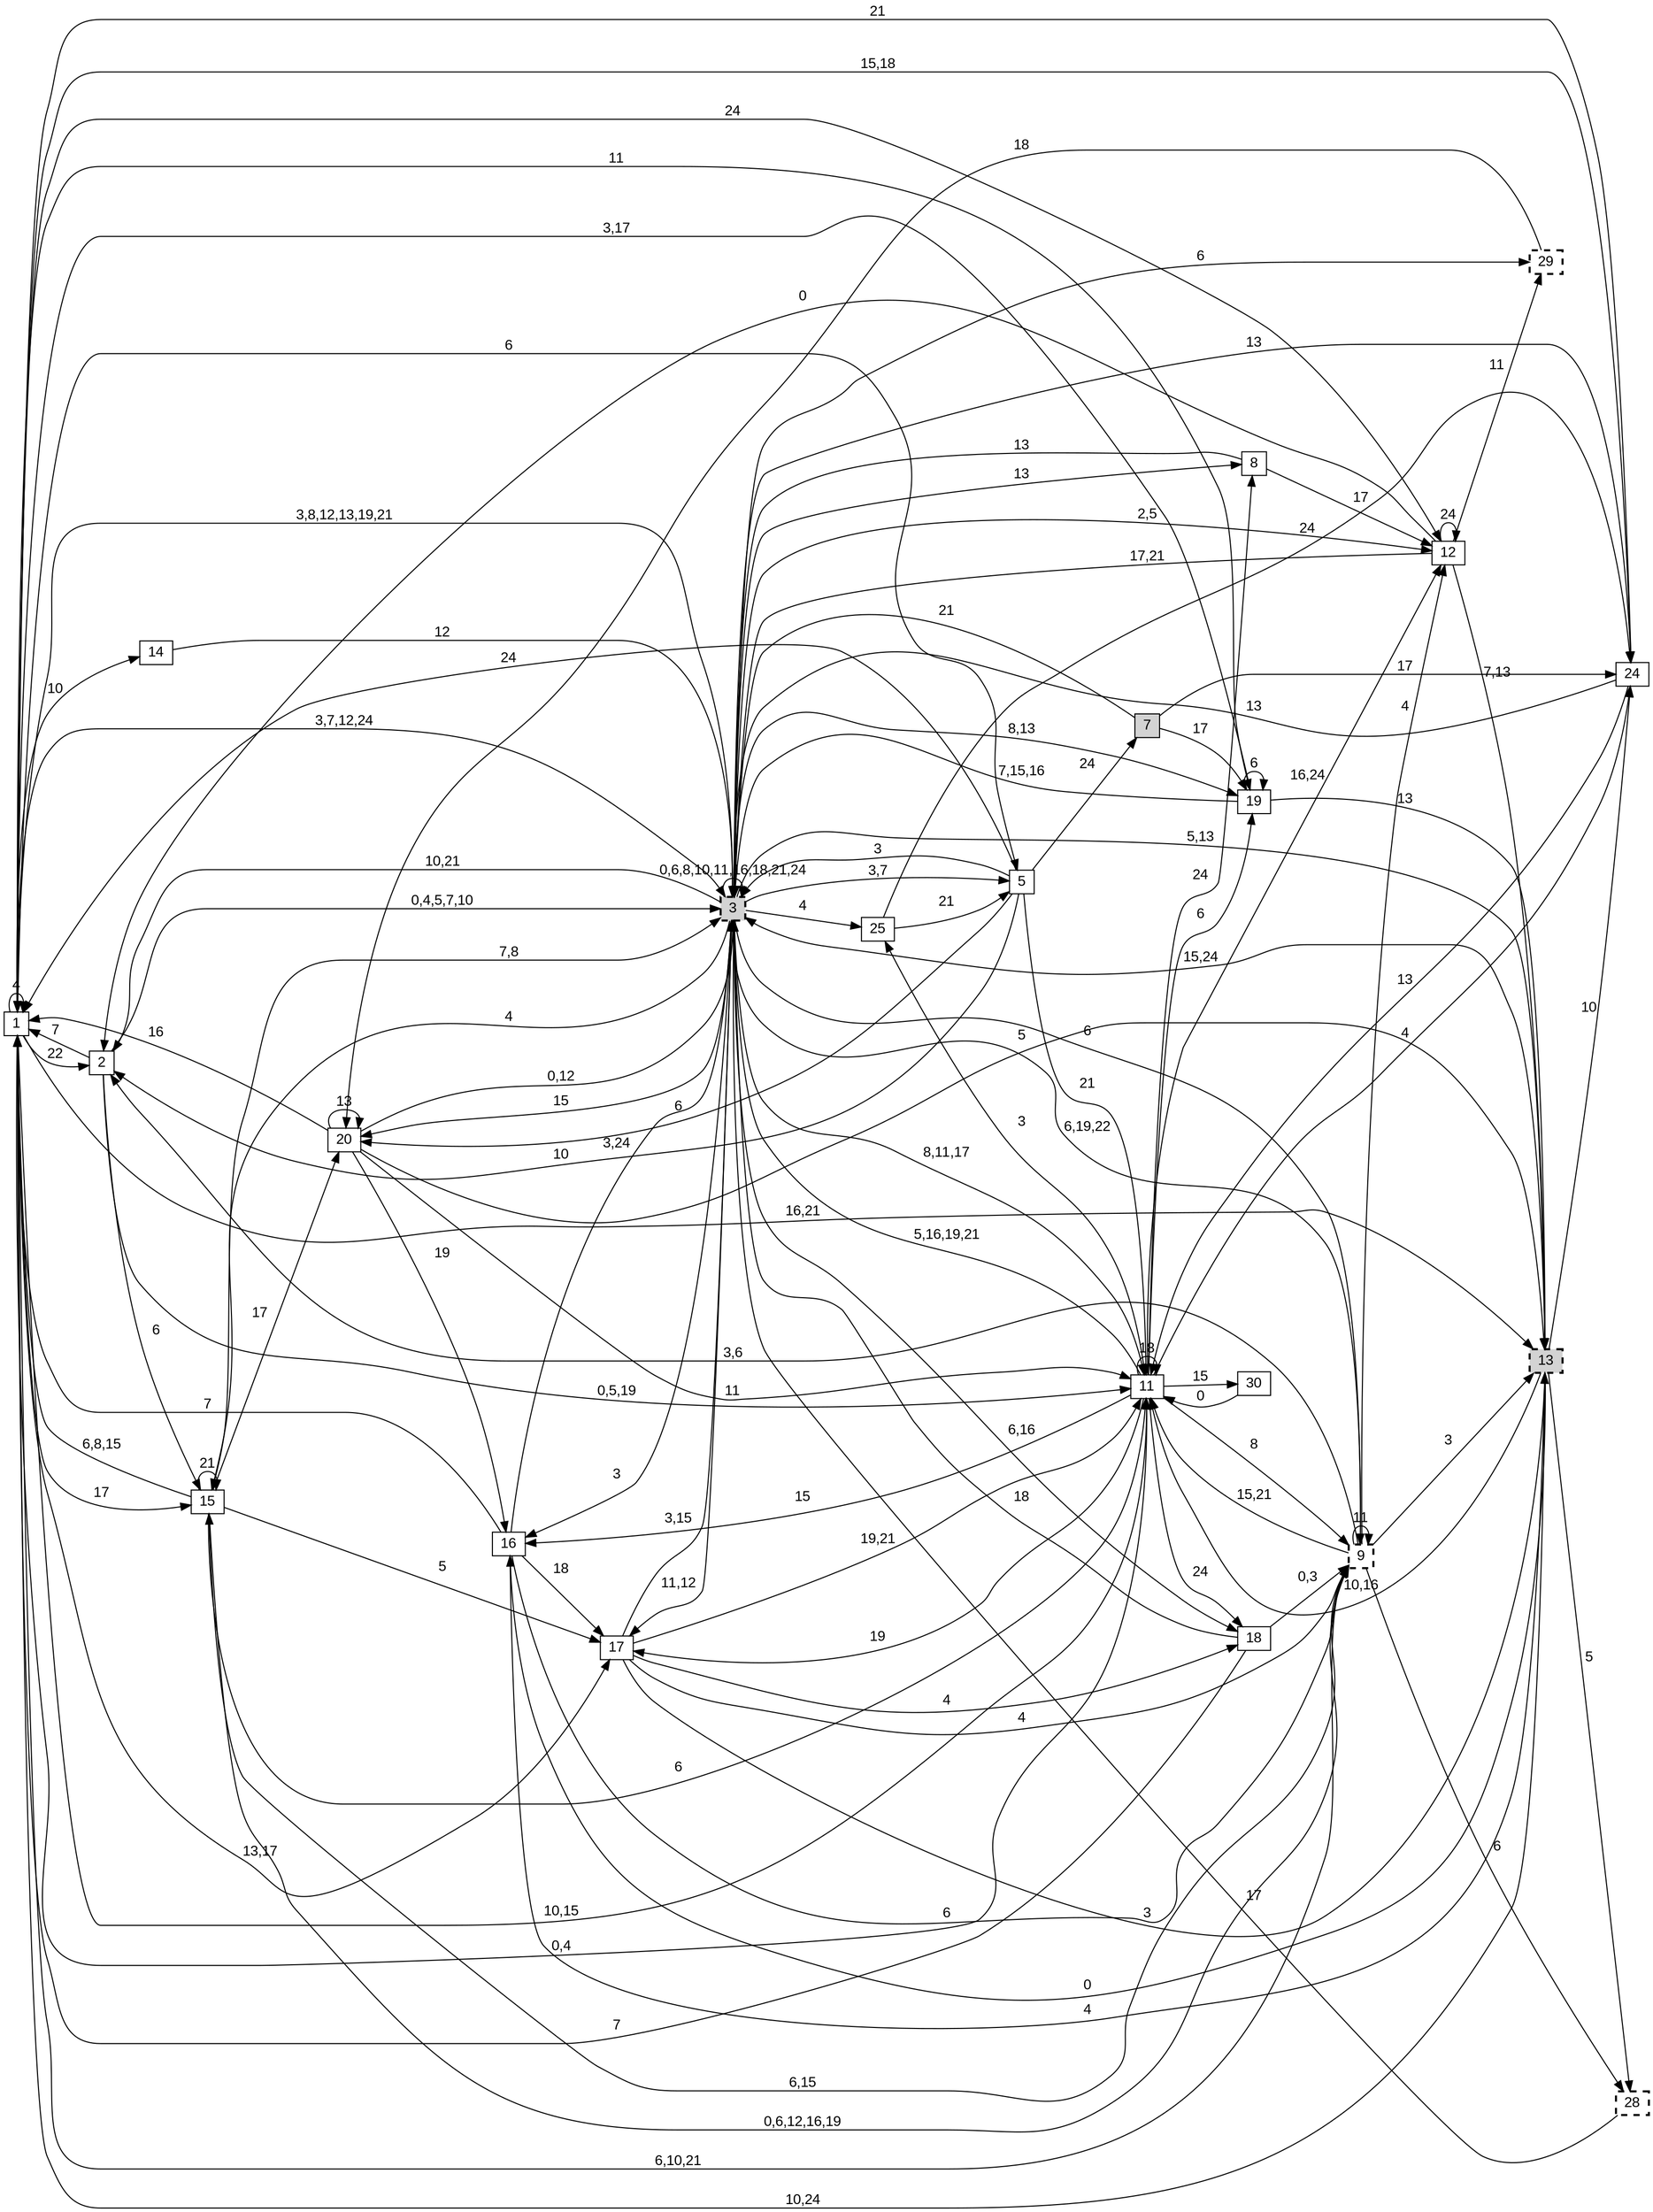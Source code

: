 digraph "NDFA" {
  rankdir=LR
  node [shape=box width=0.1 height=0.1 fontname=Arial]
  edge [fontname=Arial]
/* Estados */
 s1 [label="1" ] /* I:0 F:0 D:0 */
 s2 [label="2" ] /* I:0 F:0 D:0 */
 s3 [label="3" style="filled,bold,dashed"] /* I:1 F:1 D:0 */
 s5 [label="5" ] /* I:0 F:0 D:0 */
 s7 [label="7" style="filled"] /* I:1 F:0 D:0 */
 s8 [label="8" ] /* I:0 F:0 D:0 */
 s9 [label="9" style="bold,dashed"] /* I:0 F:1 D:0 */
 s11 [label="11" ] /* I:0 F:0 D:0 */
 s12 [label="12" ] /* I:0 F:0 D:0 */
 s13 [label="13" style="filled,bold,dashed"] /* I:1 F:1 D:0 */
 s14 [label="14" ] /* I:0 F:0 D:0 */
 s15 [label="15" ] /* I:0 F:0 D:0 */
 s16 [label="16" ] /* I:0 F:0 D:0 */
 s17 [label="17" ] /* I:0 F:0 D:0 */
 s18 [label="18" ] /* I:0 F:0 D:0 */
 s19 [label="19" ] /* I:0 F:0 D:0 */
 s20 [label="20" ] /* I:0 F:0 D:0 */
 s24 [label="24" ] /* I:0 F:0 D:0 */
 s25 [label="25" ] /* I:0 F:0 D:0 */
 s28 [label="28" style="bold,dashed"] /* I:0 F:1 D:0 */
 s29 [label="29" style="bold,dashed"] /* I:0 F:1 D:0 */
 s30 [label="30" ] /* I:0 F:0 D:0 */
/* Transiciones */
  s1 -> s1 [label="4"]
  s1 -> s2 [label="22"]
  s1 -> s3 [label="3,7,12,24"]
  s1 -> s5 [label="6"]
  s1 -> s11 [label="10,15"]
  s1 -> s12 [label="24"]
  s1 -> s13 [label="16,21"]
  s1 -> s14 [label="10"]
  s1 -> s15 [label="17"]
  s1 -> s17 [label="13,17"]
  s1 -> s19 [label="11"]
  s1 -> s24 [label="15,18"]
  s2 -> s1 [label="7"]
  s2 -> s3 [label="0,4,5,7,10"]
  s2 -> s11 [label="0,5,19"]
  s2 -> s15 [label="6"]
  s3 -> s1 [label="3,8,12,13,19,21"]
  s3 -> s2 [label="10,21"]
  s3 -> s3 [label="0,6,8,10,11,16,18,21,24"]
  s3 -> s5 [label="3,7"]
  s3 -> s8 [label="13"]
  s3 -> s9 [label="6"]
  s3 -> s11 [label="8,11,17"]
  s3 -> s12 [label="2,5"]
  s3 -> s13 [label="5,13"]
  s3 -> s15 [label="4"]
  s3 -> s16 [label="3"]
  s3 -> s17 [label="11,12"]
  s3 -> s18 [label="6,16"]
  s3 -> s19 [label="8,13"]
  s3 -> s20 [label="15"]
  s3 -> s24 [label="13"]
  s3 -> s25 [label="4"]
  s3 -> s29 [label="6"]
  s5 -> s1 [label="24"]
  s5 -> s2 [label="10"]
  s5 -> s3 [label="3"]
  s5 -> s7 [label="24"]
  s5 -> s11 [label="21"]
  s5 -> s20 [label="6"]
  s7 -> s3 [label="21"]
  s7 -> s19 [label="17"]
  s7 -> s24 [label="17"]
  s8 -> s3 [label="13"]
  s8 -> s12 [label="17"]
  s9 -> s1 [label="6,10,21"]
  s9 -> s2 [label="3,6"]
  s9 -> s3 [label="6,19,22"]
  s9 -> s9 [label="11"]
  s9 -> s11 [label="15,21"]
  s9 -> s12 [label="4"]
  s9 -> s13 [label="3"]
  s9 -> s15 [label="6,15"]
  s9 -> s28 [label="6"]
  s11 -> s1 [label="0,4"]
  s11 -> s3 [label="5,16,19,21"]
  s11 -> s8 [label="24"]
  s11 -> s9 [label="8"]
  s11 -> s11 [label="18"]
  s11 -> s12 [label="16,24"]
  s11 -> s16 [label="15"]
  s11 -> s17 [label="19"]
  s11 -> s18 [label="24"]
  s11 -> s19 [label="6"]
  s11 -> s24 [label="4"]
  s11 -> s25 [label="3"]
  s11 -> s30 [label="15"]
  s12 -> s2 [label="0"]
  s12 -> s3 [label="17,21"]
  s12 -> s12 [label="24"]
  s12 -> s13 [label="7,13"]
  s12 -> s29 [label="11"]
  s13 -> s1 [label="10,24"]
  s13 -> s3 [label="15,24"]
  s13 -> s11 [label="10,16"]
  s13 -> s16 [label="0"]
  s13 -> s24 [label="10"]
  s13 -> s28 [label="5"]
  s14 -> s3 [label="12"]
  s15 -> s1 [label="6,8,15"]
  s15 -> s3 [label="7,8"]
  s15 -> s9 [label="0,6,12,16,19"]
  s15 -> s11 [label="6"]
  s15 -> s15 [label="21"]
  s15 -> s17 [label="5"]
  s15 -> s20 [label="17"]
  s16 -> s1 [label="7"]
  s16 -> s3 [label="3,24"]
  s16 -> s9 [label="6"]
  s16 -> s13 [label="4"]
  s16 -> s17 [label="18"]
  s17 -> s3 [label="3,15"]
  s17 -> s9 [label="4"]
  s17 -> s11 [label="19,21"]
  s17 -> s13 [label="3"]
  s17 -> s18 [label="4"]
  s18 -> s1 [label="7"]
  s18 -> s3 [label="18"]
  s18 -> s9 [label="0,3"]
  s19 -> s1 [label="3,17"]
  s19 -> s3 [label="7,15,16"]
  s19 -> s13 [label="13"]
  s19 -> s19 [label="6"]
  s20 -> s1 [label="16"]
  s20 -> s3 [label="0,12"]
  s20 -> s11 [label="11"]
  s20 -> s13 [label="5"]
  s20 -> s16 [label="19"]
  s20 -> s20 [label="13"]
  s24 -> s1 [label="21"]
  s24 -> s3 [label="13"]
  s24 -> s11 [label="13"]
  s25 -> s5 [label="21"]
  s25 -> s24 [label="24"]
  s28 -> s3 [label="17"]
  s29 -> s20 [label="18"]
  s30 -> s11 [label="0"]
}

